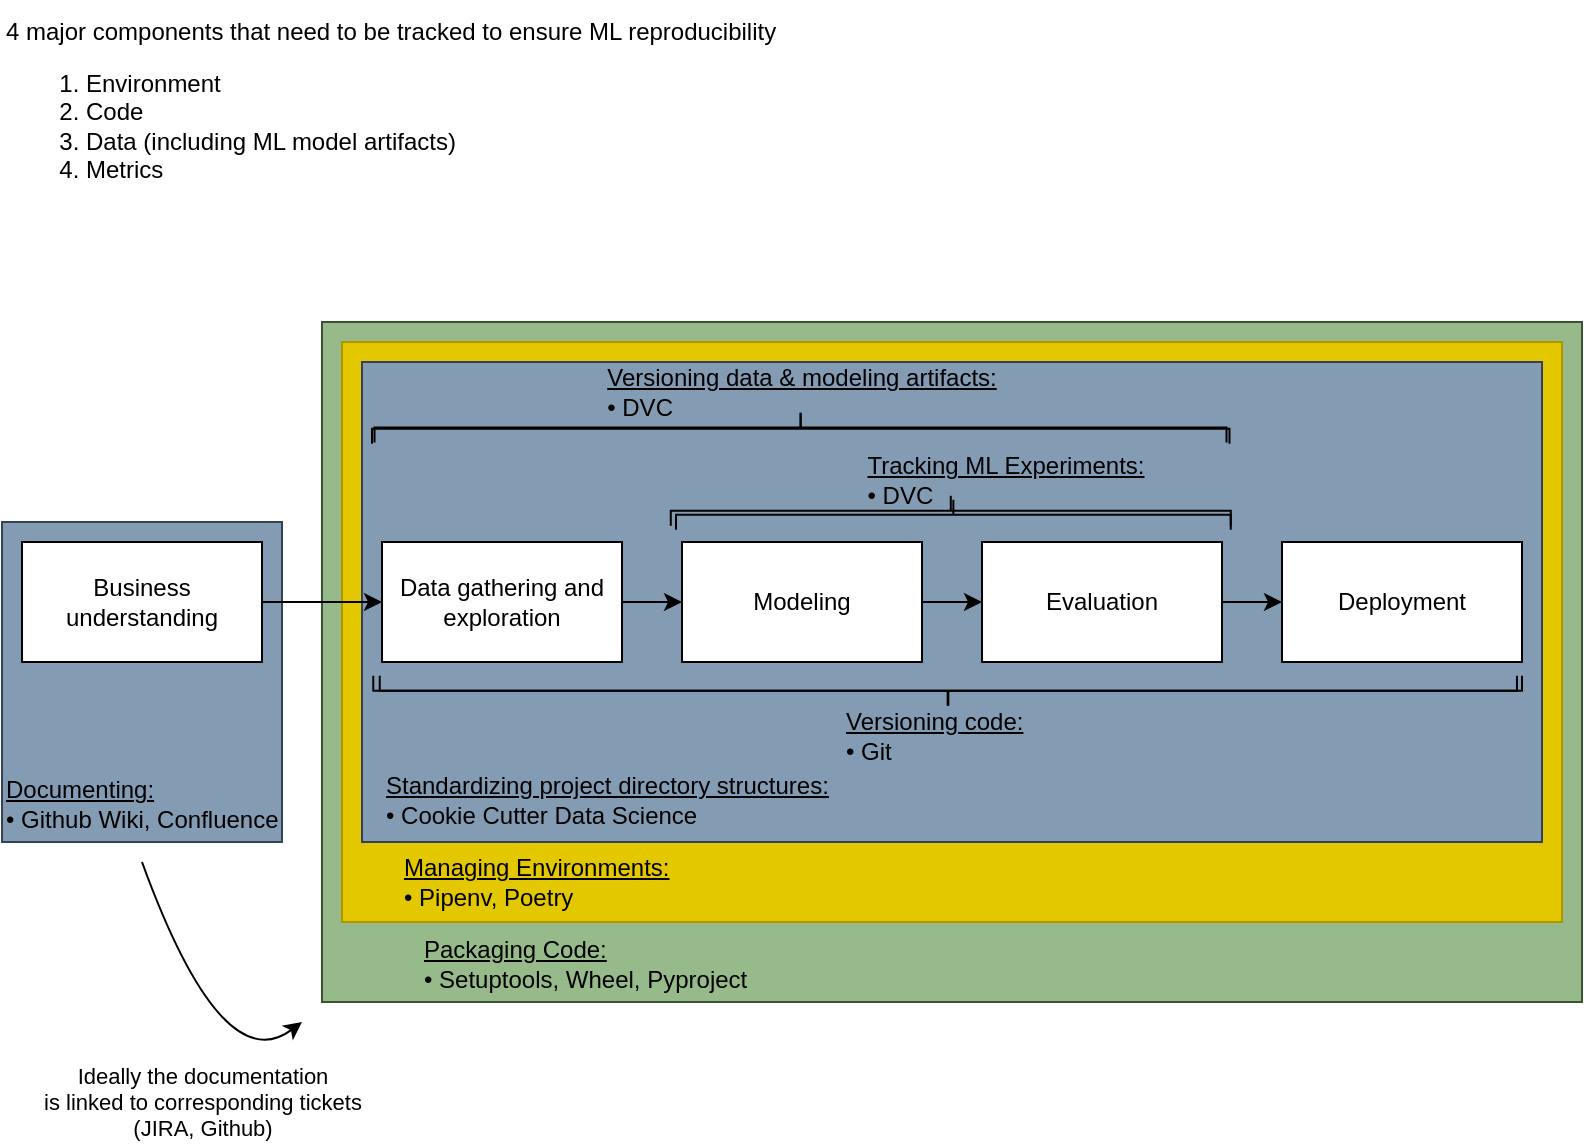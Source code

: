 <mxfile version="13.7.9" type="device"><diagram id="jDwArcZWojZn0w4-emqh" name="Page-1"><mxGraphModel dx="1505" dy="632" grid="0" gridSize="10" guides="1" tooltips="1" connect="1" arrows="1" fold="1" page="0" pageScale="1" pageWidth="850" pageHeight="1100" math="0" shadow="0"><root><mxCell id="0"/><mxCell id="1" parent="0"/><mxCell id="Cfhy7eLGo6KMe7jQ1IHo-29" value="" style="rounded=0;whiteSpace=wrap;html=1;glass=0;fillColor=#96BA8A;fontColor=#ffffff;strokeColor=#3A5431;" parent="1" vertex="1"><mxGeometry x="140" y="230" width="630" height="340" as="geometry"/></mxCell><mxCell id="Cfhy7eLGo6KMe7jQ1IHo-9" value="" style="rounded=0;whiteSpace=wrap;html=1;glass=0;fillColor=#849CB3;fontColor=#ffffff;strokeColor=#314354;" parent="1" vertex="1"><mxGeometry x="-20" y="330" width="140" height="160" as="geometry"/></mxCell><mxCell id="Cfhy7eLGo6KMe7jQ1IHo-8" value="" style="rounded=0;whiteSpace=wrap;html=1;glass=0;fillColor=#e3c800;fontColor=#000000;strokeColor=#B09500;" parent="1" vertex="1"><mxGeometry x="150" y="240" width="610" height="290" as="geometry"/></mxCell><mxCell id="Cfhy7eLGo6KMe7jQ1IHo-7" value="" style="rounded=0;whiteSpace=wrap;html=1;fillColor=#849CB3;fontColor=#ffffff;strokeColor=#314354;" parent="1" vertex="1"><mxGeometry x="160" y="250" width="590" height="240" as="geometry"/></mxCell><mxCell id="Cfhy7eLGo6KMe7jQ1IHo-19" style="edgeStyle=orthogonalEdgeStyle;rounded=0;orthogonalLoop=1;jettySize=auto;html=1;entryX=0;entryY=0.5;entryDx=0;entryDy=0;" parent="1" source="Cfhy7eLGo6KMe7jQ1IHo-1" target="Cfhy7eLGo6KMe7jQ1IHo-2" edge="1"><mxGeometry relative="1" as="geometry"/></mxCell><mxCell id="Cfhy7eLGo6KMe7jQ1IHo-1" value="Business understanding" style="rounded=0;whiteSpace=wrap;html=1;" parent="1" vertex="1"><mxGeometry x="-10" y="340" width="120" height="60" as="geometry"/></mxCell><mxCell id="Cfhy7eLGo6KMe7jQ1IHo-20" style="edgeStyle=orthogonalEdgeStyle;rounded=0;orthogonalLoop=1;jettySize=auto;html=1;entryX=0;entryY=0.5;entryDx=0;entryDy=0;" parent="1" source="Cfhy7eLGo6KMe7jQ1IHo-2" target="Cfhy7eLGo6KMe7jQ1IHo-4" edge="1"><mxGeometry relative="1" as="geometry"/></mxCell><mxCell id="Cfhy7eLGo6KMe7jQ1IHo-2" value="Data gathering and exploration" style="rounded=0;whiteSpace=wrap;html=1;" parent="1" vertex="1"><mxGeometry x="170" y="340" width="120" height="60" as="geometry"/></mxCell><mxCell id="Cfhy7eLGo6KMe7jQ1IHo-21" style="edgeStyle=orthogonalEdgeStyle;rounded=0;orthogonalLoop=1;jettySize=auto;html=1;entryX=0;entryY=0.5;entryDx=0;entryDy=0;" parent="1" source="Cfhy7eLGo6KMe7jQ1IHo-4" target="Cfhy7eLGo6KMe7jQ1IHo-5" edge="1"><mxGeometry relative="1" as="geometry"/></mxCell><mxCell id="Cfhy7eLGo6KMe7jQ1IHo-4" value="Modeling" style="rounded=0;whiteSpace=wrap;html=1;" parent="1" vertex="1"><mxGeometry x="320" y="340" width="120" height="60" as="geometry"/></mxCell><mxCell id="Cfhy7eLGo6KMe7jQ1IHo-22" style="edgeStyle=orthogonalEdgeStyle;rounded=0;orthogonalLoop=1;jettySize=auto;html=1;entryX=0;entryY=0.5;entryDx=0;entryDy=0;" parent="1" source="Cfhy7eLGo6KMe7jQ1IHo-5" target="Cfhy7eLGo6KMe7jQ1IHo-6" edge="1"><mxGeometry relative="1" as="geometry"/></mxCell><mxCell id="Cfhy7eLGo6KMe7jQ1IHo-5" value="Evaluation" style="rounded=0;whiteSpace=wrap;html=1;" parent="1" vertex="1"><mxGeometry x="470" y="340" width="120" height="60" as="geometry"/></mxCell><mxCell id="Cfhy7eLGo6KMe7jQ1IHo-6" value="Deployment" style="rounded=0;whiteSpace=wrap;html=1;" parent="1" vertex="1"><mxGeometry x="620" y="340" width="120" height="60" as="geometry"/></mxCell><mxCell id="Cfhy7eLGo6KMe7jQ1IHo-10" value="&lt;span style=&quot;background-color: initial;&quot;&gt;&lt;u&gt;Documenting:&lt;/u&gt;&lt;br&gt;• Github Wiki, Confluence&lt;/span&gt;" style="text;html=1;strokeColor=none;fillColor=none;align=left;verticalAlign=middle;whiteSpace=wrap;rounded=0;glass=0;" parent="1" vertex="1"><mxGeometry x="-20" y="446" width="145" height="50" as="geometry"/></mxCell><mxCell id="Cfhy7eLGo6KMe7jQ1IHo-11" value="&lt;u&gt;Standardizing project directory structures:&lt;/u&gt;&lt;br&gt;• Cookie Cutter Data Science" style="text;html=1;strokeColor=none;fillColor=none;align=left;verticalAlign=middle;whiteSpace=wrap;rounded=0;glass=0;" parent="1" vertex="1"><mxGeometry x="170" y="454" width="238" height="30" as="geometry"/></mxCell><mxCell id="Cfhy7eLGo6KMe7jQ1IHo-15" value="&lt;u&gt;Versioning data &amp;amp; modeling artifacts:&lt;/u&gt;&lt;br&gt;&lt;div style=&quot;text-align: left;&quot;&gt;&lt;span style=&quot;background-color: initial;&quot;&gt;• DVC&lt;/span&gt;&lt;/div&gt;" style="text;html=1;strokeColor=none;fillColor=none;align=center;verticalAlign=middle;whiteSpace=wrap;rounded=0;shadow=0;glass=0;sketch=1;" parent="1" vertex="1"><mxGeometry x="272.19" y="249.88" width="215.63" height="30" as="geometry"/></mxCell><mxCell id="Cfhy7eLGo6KMe7jQ1IHo-16" value="" style="strokeWidth=1;html=1;shape=mxgraph.flowchart.annotation_2;align=left;labelPosition=right;pointerEvents=1;rounded=0;glass=0;rotation=-90;gradientColor=none;fillColor=default;strokeColor=default;" parent="1" vertex="1"><mxGeometry x="445.32" y="127.19" width="15" height="574.37" as="geometry"/></mxCell><mxCell id="Cfhy7eLGo6KMe7jQ1IHo-17" value="&lt;u&gt;Versioning code:&lt;/u&gt;&lt;br&gt;• Git" style="text;html=1;strokeColor=none;fillColor=none;align=left;verticalAlign=middle;whiteSpace=wrap;rounded=0;shadow=0;glass=0;sketch=1;" parent="1" vertex="1"><mxGeometry x="400" y="422" width="130" height="30" as="geometry"/></mxCell><mxCell id="Cfhy7eLGo6KMe7jQ1IHo-18" value="&lt;u&gt;Managing Environments:&lt;/u&gt;&lt;br&gt;• Pipenv,&amp;nbsp;Poetry" style="text;html=1;strokeColor=none;fillColor=none;align=left;verticalAlign=middle;whiteSpace=wrap;rounded=0;shadow=0;glass=0;sketch=1;" parent="1" vertex="1"><mxGeometry x="179" y="495" width="260" height="30" as="geometry"/></mxCell><mxCell id="Cfhy7eLGo6KMe7jQ1IHo-23" value="" style="strokeWidth=1;html=1;shape=mxgraph.flowchart.annotation_2;align=left;labelPosition=right;pointerEvents=1;rounded=0;glass=0;rotation=90;gradientColor=none;fillColor=default;strokeColor=default;" parent="1" vertex="1"><mxGeometry x="371.87" y="69" width="15" height="428.75" as="geometry"/></mxCell><mxCell id="Cfhy7eLGo6KMe7jQ1IHo-24" value="" style="strokeWidth=1;html=1;shape=mxgraph.flowchart.annotation_2;align=left;labelPosition=right;pointerEvents=1;rounded=0;glass=0;rotation=90;gradientColor=none;fillColor=default;strokeColor=default;" parent="1" vertex="1"><mxGeometry x="446.89" y="184.38" width="15" height="280" as="geometry"/></mxCell><mxCell id="Cfhy7eLGo6KMe7jQ1IHo-25" value="&lt;div style=&quot;text-align: left;&quot;&gt;&lt;u style=&quot;background-color: initial;&quot;&gt;Tracking ML Experiments:&lt;/u&gt;&lt;/div&gt;&lt;div style=&quot;text-align: left;&quot;&gt;&lt;span style=&quot;background-color: initial;&quot;&gt;• DVC&lt;/span&gt;&lt;/div&gt;" style="text;html=1;strokeColor=none;fillColor=none;align=center;verticalAlign=middle;whiteSpace=wrap;rounded=0;shadow=0;glass=0;sketch=1;" parent="1" vertex="1"><mxGeometry x="374.37" y="294" width="215.63" height="30" as="geometry"/></mxCell><mxCell id="Cfhy7eLGo6KMe7jQ1IHo-26" value="4 major components that need to be tracked to ensure ML reproducibility&amp;nbsp;&lt;br&gt;&lt;ol&gt;&lt;li&gt;Environment&lt;/li&gt;&lt;li&gt;Code&lt;/li&gt;&lt;li&gt;Data (including ML model artifacts)&lt;/li&gt;&lt;li&gt;Metrics&lt;/li&gt;&lt;/ol&gt;" style="text;html=1;align=left;verticalAlign=middle;resizable=0;points=[];autosize=1;strokeColor=none;fillColor=none;" parent="1" vertex="1"><mxGeometry x="-20" y="69.76" width="410" height="110" as="geometry"/></mxCell><mxCell id="Cfhy7eLGo6KMe7jQ1IHo-28" value="Ideally the documentation &lt;br&gt;is linked to corresponding tickets &lt;br&gt;(JIRA, Github)" style="endArrow=classic;html=1;curved=1;" parent="1" edge="1"><mxGeometry x="0.401" y="-14" width="50" height="50" relative="1" as="geometry"><mxPoint x="50" y="500" as="sourcePoint"/><mxPoint x="130" y="580" as="targetPoint"/><Array as="points"><mxPoint x="90" y="610"/></Array><mxPoint x="-18" y="-1" as="offset"/></mxGeometry></mxCell><mxCell id="Cfhy7eLGo6KMe7jQ1IHo-30" value="&lt;u&gt;Packaging Code:&lt;/u&gt;&lt;br&gt;• Setuptools, Wheel, Pyproject" style="text;html=1;strokeColor=none;fillColor=none;align=left;verticalAlign=middle;whiteSpace=wrap;rounded=0;shadow=0;glass=0;sketch=1;" parent="1" vertex="1"><mxGeometry x="189" y="536" width="260" height="30" as="geometry"/></mxCell><mxCell id="zJW3NNhrKKdVi45dAsKe-1" value="" style="strokeWidth=1;html=1;shape=mxgraph.flowchart.annotation_2;align=left;labelPosition=right;pointerEvents=1;rotation=90;" vertex="1" parent="1"><mxGeometry x="371.76" y="69.76" width="14.99" height="426" as="geometry"/></mxCell><mxCell id="zJW3NNhrKKdVi45dAsKe-2" value="" style="strokeWidth=1;html=1;shape=mxgraph.flowchart.annotation_2;align=left;labelPosition=right;pointerEvents=1;rotation=90;" vertex="1" parent="1"><mxGeometry x="448.19" y="187.69" width="14.99" height="277.38" as="geometry"/></mxCell><mxCell id="zJW3NNhrKKdVi45dAsKe-3" value="" style="strokeWidth=1;html=1;shape=mxgraph.flowchart.annotation_2;align=left;labelPosition=right;pointerEvents=1;rotation=-90;" vertex="1" parent="1"><mxGeometry x="445.68" y="130.07" width="14.99" height="568.62" as="geometry"/></mxCell></root></mxGraphModel></diagram></mxfile>
